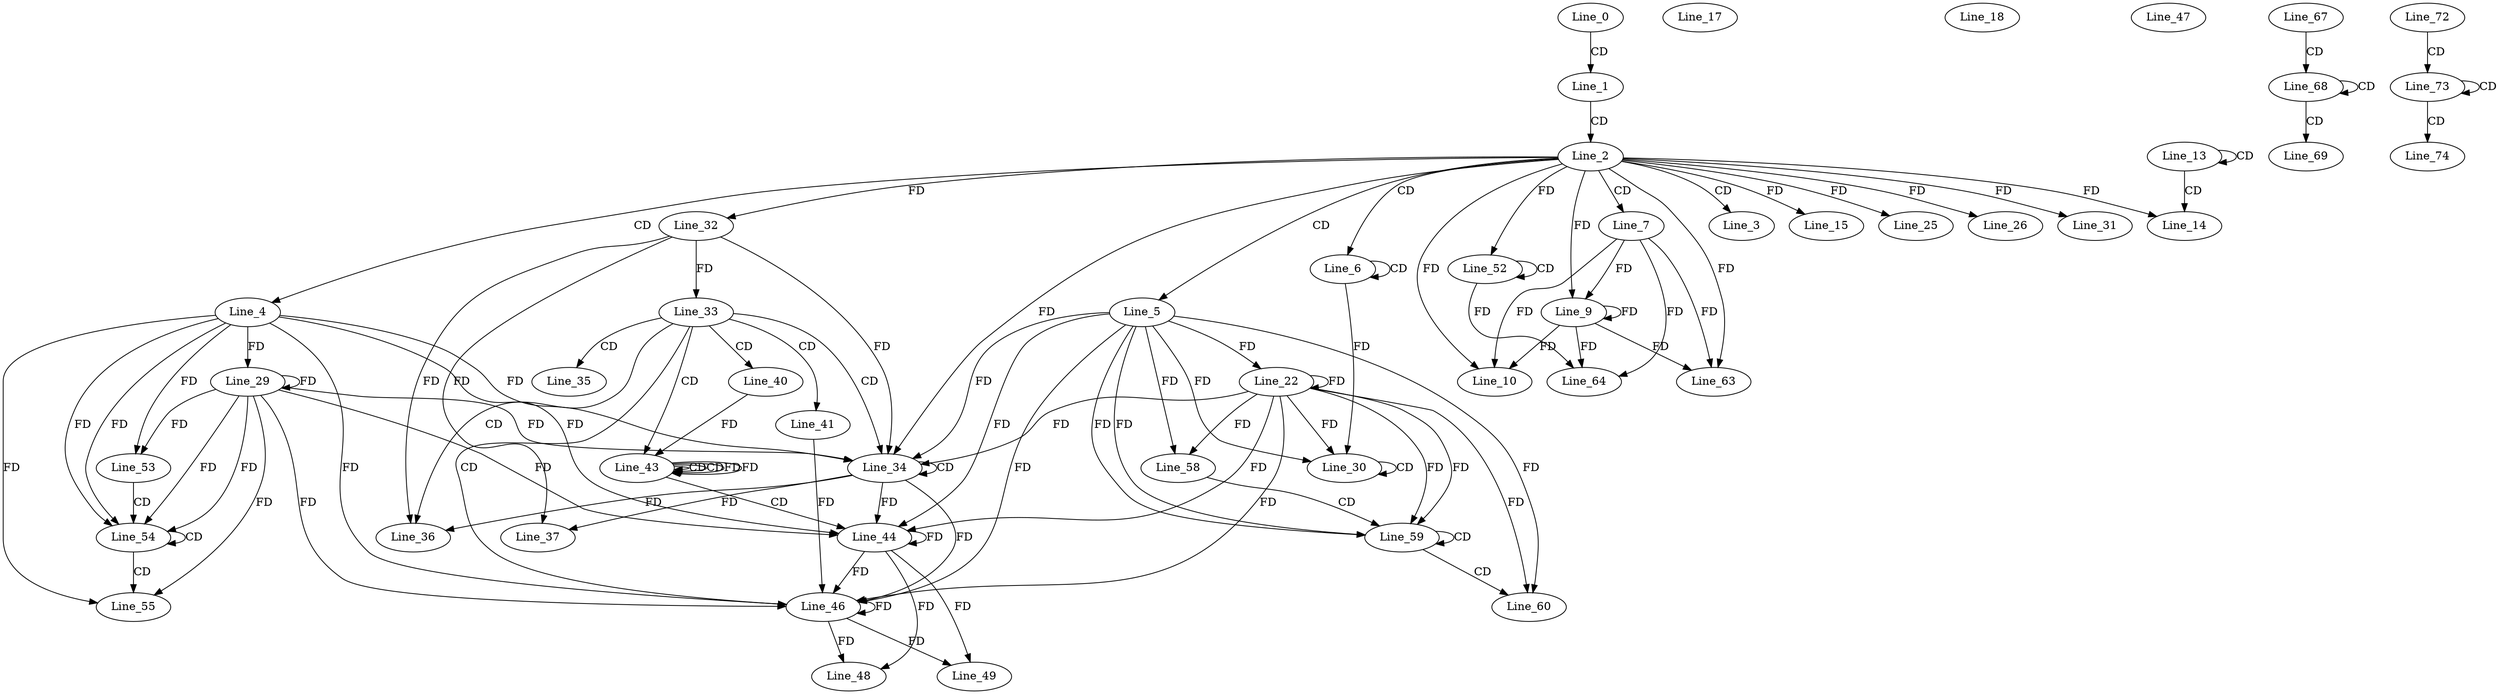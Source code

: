 digraph G {
  Line_0;
  Line_1;
  Line_2;
  Line_3;
  Line_4;
  Line_5;
  Line_6;
  Line_6;
  Line_7;
  Line_9;
  Line_9;
  Line_9;
  Line_9;
  Line_10;
  Line_10;
  Line_13;
  Line_13;
  Line_14;
  Line_14;
  Line_14;
  Line_15;
  Line_15;
  Line_17;
  Line_17;
  Line_17;
  Line_18;
  Line_18;
  Line_22;
  Line_22;
  Line_25;
  Line_25;
  Line_26;
  Line_26;
  Line_29;
  Line_29;
  Line_30;
  Line_30;
  Line_31;
  Line_32;
  Line_32;
  Line_33;
  Line_34;
  Line_34;
  Line_35;
  Line_36;
  Line_37;
  Line_40;
  Line_41;
  Line_43;
  Line_43;
  Line_43;
  Line_44;
  Line_44;
  Line_46;
  Line_46;
  Line_47;
  Line_48;
  Line_49;
  Line_52;
  Line_52;
  Line_53;
  Line_54;
  Line_54;
  Line_55;
  Line_58;
  Line_59;
  Line_59;
  Line_60;
  Line_63;
  Line_64;
  Line_67;
  Line_68;
  Line_68;
  Line_69;
  Line_72;
  Line_73;
  Line_73;
  Line_74;
  Line_0 -> Line_1 [ label="CD" ];
  Line_1 -> Line_2 [ label="CD" ];
  Line_2 -> Line_3 [ label="CD" ];
  Line_2 -> Line_4 [ label="CD" ];
  Line_2 -> Line_5 [ label="CD" ];
  Line_2 -> Line_6 [ label="CD" ];
  Line_6 -> Line_6 [ label="CD" ];
  Line_2 -> Line_7 [ label="CD" ];
  Line_7 -> Line_9 [ label="FD" ];
  Line_9 -> Line_9 [ label="FD" ];
  Line_2 -> Line_9 [ label="FD" ];
  Line_7 -> Line_10 [ label="FD" ];
  Line_9 -> Line_10 [ label="FD" ];
  Line_2 -> Line_10 [ label="FD" ];
  Line_13 -> Line_13 [ label="CD" ];
  Line_13 -> Line_14 [ label="CD" ];
  Line_2 -> Line_14 [ label="FD" ];
  Line_2 -> Line_15 [ label="FD" ];
  Line_5 -> Line_22 [ label="FD" ];
  Line_22 -> Line_22 [ label="FD" ];
  Line_2 -> Line_25 [ label="FD" ];
  Line_2 -> Line_26 [ label="FD" ];
  Line_4 -> Line_29 [ label="FD" ];
  Line_29 -> Line_29 [ label="FD" ];
  Line_30 -> Line_30 [ label="CD" ];
  Line_5 -> Line_30 [ label="FD" ];
  Line_22 -> Line_30 [ label="FD" ];
  Line_6 -> Line_30 [ label="FD" ];
  Line_2 -> Line_31 [ label="FD" ];
  Line_2 -> Line_32 [ label="FD" ];
  Line_32 -> Line_33 [ label="FD" ];
  Line_33 -> Line_34 [ label="CD" ];
  Line_34 -> Line_34 [ label="CD" ];
  Line_4 -> Line_34 [ label="FD" ];
  Line_29 -> Line_34 [ label="FD" ];
  Line_2 -> Line_34 [ label="FD" ];
  Line_32 -> Line_34 [ label="FD" ];
  Line_5 -> Line_34 [ label="FD" ];
  Line_22 -> Line_34 [ label="FD" ];
  Line_33 -> Line_35 [ label="CD" ];
  Line_33 -> Line_36 [ label="CD" ];
  Line_34 -> Line_36 [ label="FD" ];
  Line_32 -> Line_36 [ label="FD" ];
  Line_32 -> Line_37 [ label="FD" ];
  Line_34 -> Line_37 [ label="FD" ];
  Line_33 -> Line_40 [ label="CD" ];
  Line_33 -> Line_41 [ label="CD" ];
  Line_33 -> Line_43 [ label="CD" ];
  Line_43 -> Line_43 [ label="CD" ];
  Line_40 -> Line_43 [ label="FD" ];
  Line_43 -> Line_43 [ label="CD" ];
  Line_43 -> Line_43 [ label="FD" ];
  Line_43 -> Line_44 [ label="CD" ];
  Line_44 -> Line_44 [ label="FD" ];
  Line_34 -> Line_44 [ label="FD" ];
  Line_4 -> Line_44 [ label="FD" ];
  Line_29 -> Line_44 [ label="FD" ];
  Line_5 -> Line_44 [ label="FD" ];
  Line_22 -> Line_44 [ label="FD" ];
  Line_33 -> Line_46 [ label="CD" ];
  Line_44 -> Line_46 [ label="FD" ];
  Line_34 -> Line_46 [ label="FD" ];
  Line_46 -> Line_46 [ label="FD" ];
  Line_4 -> Line_46 [ label="FD" ];
  Line_29 -> Line_46 [ label="FD" ];
  Line_41 -> Line_46 [ label="FD" ];
  Line_5 -> Line_46 [ label="FD" ];
  Line_22 -> Line_46 [ label="FD" ];
  Line_44 -> Line_48 [ label="FD" ];
  Line_46 -> Line_48 [ label="FD" ];
  Line_44 -> Line_49 [ label="FD" ];
  Line_46 -> Line_49 [ label="FD" ];
  Line_52 -> Line_52 [ label="CD" ];
  Line_2 -> Line_52 [ label="FD" ];
  Line_4 -> Line_53 [ label="FD" ];
  Line_29 -> Line_53 [ label="FD" ];
  Line_53 -> Line_54 [ label="CD" ];
  Line_4 -> Line_54 [ label="FD" ];
  Line_29 -> Line_54 [ label="FD" ];
  Line_54 -> Line_54 [ label="CD" ];
  Line_4 -> Line_54 [ label="FD" ];
  Line_29 -> Line_54 [ label="FD" ];
  Line_54 -> Line_55 [ label="CD" ];
  Line_4 -> Line_55 [ label="FD" ];
  Line_29 -> Line_55 [ label="FD" ];
  Line_5 -> Line_58 [ label="FD" ];
  Line_22 -> Line_58 [ label="FD" ];
  Line_58 -> Line_59 [ label="CD" ];
  Line_5 -> Line_59 [ label="FD" ];
  Line_22 -> Line_59 [ label="FD" ];
  Line_59 -> Line_59 [ label="CD" ];
  Line_5 -> Line_59 [ label="FD" ];
  Line_22 -> Line_59 [ label="FD" ];
  Line_59 -> Line_60 [ label="CD" ];
  Line_5 -> Line_60 [ label="FD" ];
  Line_22 -> Line_60 [ label="FD" ];
  Line_2 -> Line_63 [ label="FD" ];
  Line_7 -> Line_63 [ label="FD" ];
  Line_9 -> Line_63 [ label="FD" ];
  Line_7 -> Line_64 [ label="FD" ];
  Line_9 -> Line_64 [ label="FD" ];
  Line_52 -> Line_64 [ label="FD" ];
  Line_67 -> Line_68 [ label="CD" ];
  Line_68 -> Line_68 [ label="CD" ];
  Line_68 -> Line_69 [ label="CD" ];
  Line_72 -> Line_73 [ label="CD" ];
  Line_73 -> Line_73 [ label="CD" ];
  Line_73 -> Line_74 [ label="CD" ];
  Line_43 -> Line_43 [ label="FD" ];
}
